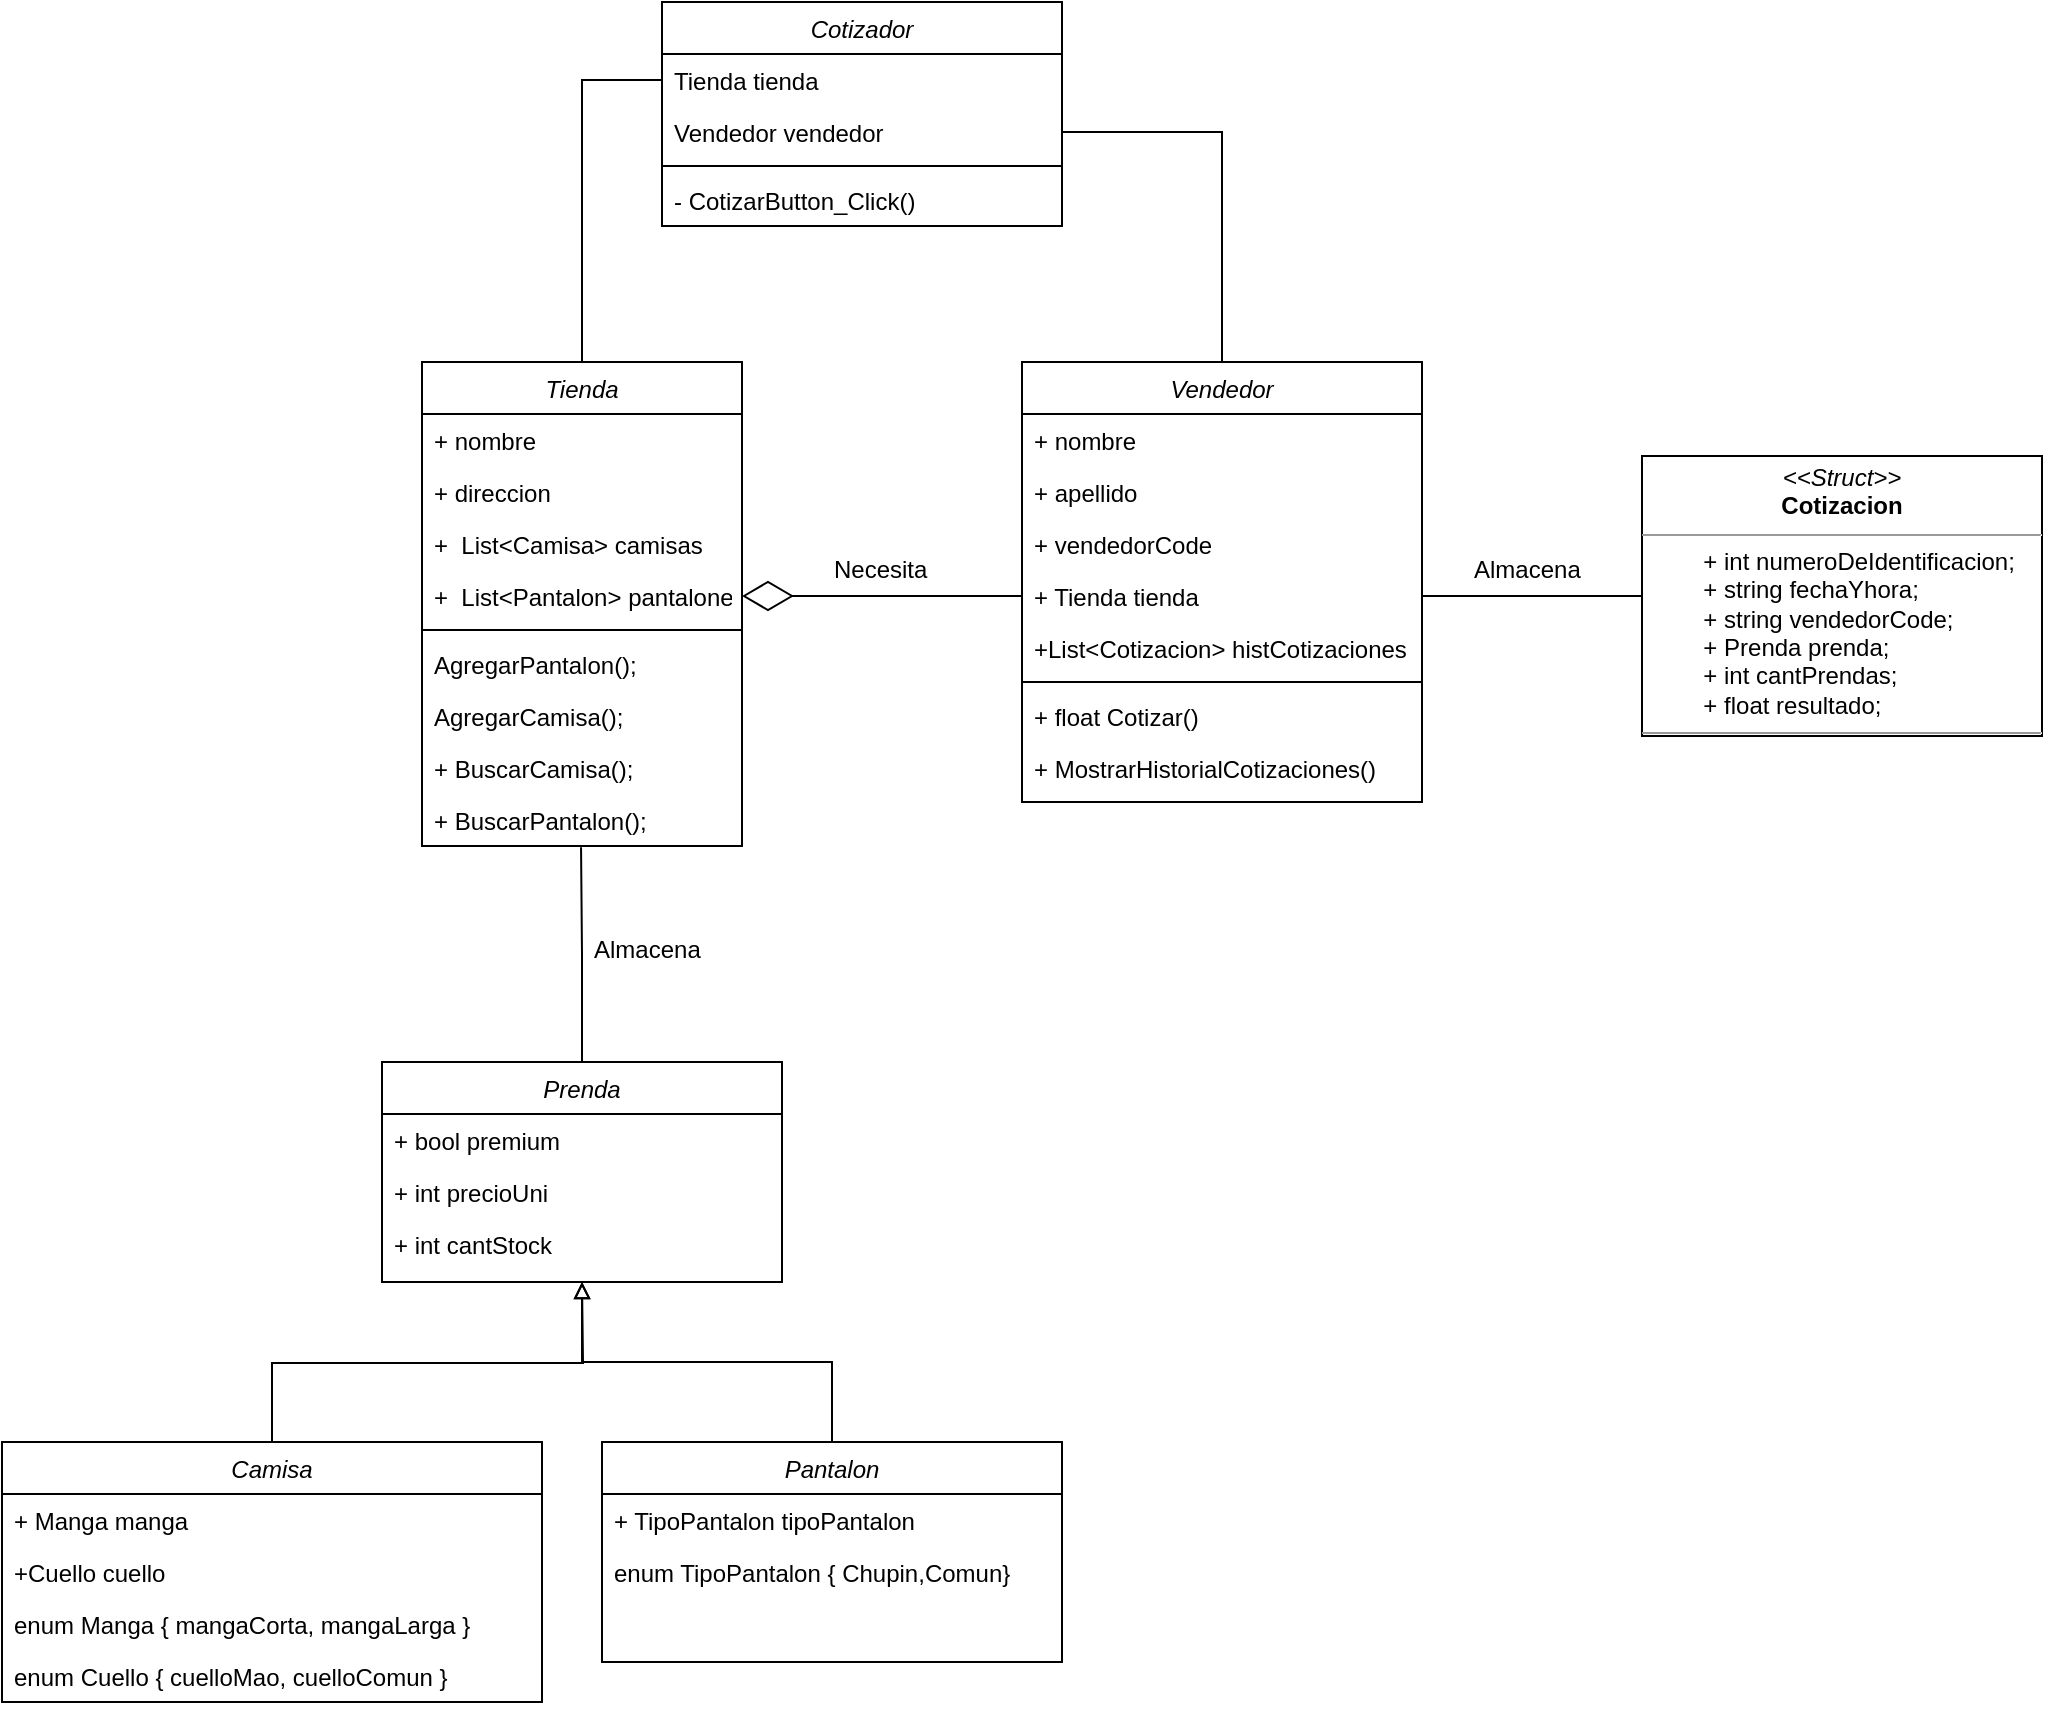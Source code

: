 <mxfile version="20.8.5" type="device"><diagram id="C5RBs43oDa-KdzZeNtuy" name="Page-1"><mxGraphModel dx="2401" dy="885" grid="1" gridSize="10" guides="1" tooltips="1" connect="1" arrows="1" fold="1" page="1" pageScale="1" pageWidth="827" pageHeight="1169" math="0" shadow="0"><root><mxCell id="WIyWlLk6GJQsqaUBKTNV-0"/><mxCell id="WIyWlLk6GJQsqaUBKTNV-1" parent="WIyWlLk6GJQsqaUBKTNV-0"/><mxCell id="DUalq3_HGIYxqE2I8U9V-75" style="edgeStyle=orthogonalEdgeStyle;rounded=0;orthogonalLoop=1;jettySize=auto;html=1;exitX=0.5;exitY=0;exitDx=0;exitDy=0;entryX=0;entryY=0.5;entryDx=0;entryDy=0;startArrow=none;startFill=0;endArrow=none;endFill=0;endSize=23;" edge="1" parent="WIyWlLk6GJQsqaUBKTNV-1" source="zkfFHV4jXpPFQw0GAbJ--0" target="DUalq3_HGIYxqE2I8U9V-63"><mxGeometry relative="1" as="geometry"/></mxCell><mxCell id="zkfFHV4jXpPFQw0GAbJ--0" value="Tienda" style="swimlane;fontStyle=2;align=center;verticalAlign=top;childLayout=stackLayout;horizontal=1;startSize=26;horizontalStack=0;resizeParent=1;resizeLast=0;collapsible=1;marginBottom=0;rounded=0;shadow=0;strokeWidth=1;" parent="WIyWlLk6GJQsqaUBKTNV-1" vertex="1"><mxGeometry x="40" y="390" width="160" height="242" as="geometry"><mxRectangle x="230" y="140" width="160" height="26" as="alternateBounds"/></mxGeometry></mxCell><mxCell id="zkfFHV4jXpPFQw0GAbJ--1" value="+ nombre" style="text;align=left;verticalAlign=top;spacingLeft=4;spacingRight=4;overflow=hidden;rotatable=0;points=[[0,0.5],[1,0.5]];portConstraint=eastwest;" parent="zkfFHV4jXpPFQw0GAbJ--0" vertex="1"><mxGeometry y="26" width="160" height="26" as="geometry"/></mxCell><mxCell id="zkfFHV4jXpPFQw0GAbJ--2" value="+ direccion" style="text;align=left;verticalAlign=top;spacingLeft=4;spacingRight=4;overflow=hidden;rotatable=0;points=[[0,0.5],[1,0.5]];portConstraint=eastwest;rounded=0;shadow=0;html=0;" parent="zkfFHV4jXpPFQw0GAbJ--0" vertex="1"><mxGeometry y="52" width="160" height="26" as="geometry"/></mxCell><mxCell id="zkfFHV4jXpPFQw0GAbJ--3" value="+  List&lt;Camisa&gt; camisas" style="text;align=left;verticalAlign=top;spacingLeft=4;spacingRight=4;overflow=hidden;rotatable=0;points=[[0,0.5],[1,0.5]];portConstraint=eastwest;rounded=0;shadow=0;html=0;" parent="zkfFHV4jXpPFQw0GAbJ--0" vertex="1"><mxGeometry y="78" width="160" height="26" as="geometry"/></mxCell><mxCell id="DUalq3_HGIYxqE2I8U9V-0" value="+  List&lt;Pantalon&gt; pantalones" style="text;align=left;verticalAlign=top;spacingLeft=4;spacingRight=4;overflow=hidden;rotatable=0;points=[[0,0.5],[1,0.5]];portConstraint=eastwest;rounded=0;shadow=0;html=0;" vertex="1" parent="zkfFHV4jXpPFQw0GAbJ--0"><mxGeometry y="104" width="160" height="26" as="geometry"/></mxCell><mxCell id="zkfFHV4jXpPFQw0GAbJ--4" value="" style="line;html=1;strokeWidth=1;align=left;verticalAlign=middle;spacingTop=-1;spacingLeft=3;spacingRight=3;rotatable=0;labelPosition=right;points=[];portConstraint=eastwest;" parent="zkfFHV4jXpPFQw0GAbJ--0" vertex="1"><mxGeometry y="130" width="160" height="8" as="geometry"/></mxCell><mxCell id="zkfFHV4jXpPFQw0GAbJ--5" value="AgregarPantalon();" style="text;align=left;verticalAlign=top;spacingLeft=4;spacingRight=4;overflow=hidden;rotatable=0;points=[[0,0.5],[1,0.5]];portConstraint=eastwest;" parent="zkfFHV4jXpPFQw0GAbJ--0" vertex="1"><mxGeometry y="138" width="160" height="26" as="geometry"/></mxCell><mxCell id="DUalq3_HGIYxqE2I8U9V-2" value="AgregarCamisa();" style="text;align=left;verticalAlign=top;spacingLeft=4;spacingRight=4;overflow=hidden;rotatable=0;points=[[0,0.5],[1,0.5]];portConstraint=eastwest;" vertex="1" parent="zkfFHV4jXpPFQw0GAbJ--0"><mxGeometry y="164" width="160" height="26" as="geometry"/></mxCell><mxCell id="DUalq3_HGIYxqE2I8U9V-3" value="+ BuscarCamisa();" style="text;align=left;verticalAlign=top;spacingLeft=4;spacingRight=4;overflow=hidden;rotatable=0;points=[[0,0.5],[1,0.5]];portConstraint=eastwest;" vertex="1" parent="zkfFHV4jXpPFQw0GAbJ--0"><mxGeometry y="190" width="160" height="26" as="geometry"/></mxCell><mxCell id="DUalq3_HGIYxqE2I8U9V-4" value="+ BuscarPantalon();" style="text;align=left;verticalAlign=top;spacingLeft=4;spacingRight=4;overflow=hidden;rotatable=0;points=[[0,0.5],[1,0.5]];portConstraint=eastwest;" vertex="1" parent="zkfFHV4jXpPFQw0GAbJ--0"><mxGeometry y="216" width="160" height="26" as="geometry"/></mxCell><mxCell id="DUalq3_HGIYxqE2I8U9V-76" style="edgeStyle=orthogonalEdgeStyle;rounded=0;orthogonalLoop=1;jettySize=auto;html=1;exitX=0.5;exitY=0;exitDx=0;exitDy=0;entryX=1;entryY=0.5;entryDx=0;entryDy=0;startArrow=none;startFill=0;endArrow=none;endFill=0;endSize=23;" edge="1" parent="WIyWlLk6GJQsqaUBKTNV-1" source="DUalq3_HGIYxqE2I8U9V-5" target="DUalq3_HGIYxqE2I8U9V-64"><mxGeometry relative="1" as="geometry"/></mxCell><mxCell id="DUalq3_HGIYxqE2I8U9V-5" value="Vendedor" style="swimlane;fontStyle=2;align=center;verticalAlign=top;childLayout=stackLayout;horizontal=1;startSize=26;horizontalStack=0;resizeParent=1;resizeLast=0;collapsible=1;marginBottom=0;rounded=0;shadow=0;strokeWidth=1;" vertex="1" parent="WIyWlLk6GJQsqaUBKTNV-1"><mxGeometry x="340" y="390" width="200" height="220" as="geometry"><mxRectangle x="230" y="140" width="160" height="26" as="alternateBounds"/></mxGeometry></mxCell><mxCell id="DUalq3_HGIYxqE2I8U9V-6" value="+ nombre" style="text;align=left;verticalAlign=top;spacingLeft=4;spacingRight=4;overflow=hidden;rotatable=0;points=[[0,0.5],[1,0.5]];portConstraint=eastwest;" vertex="1" parent="DUalq3_HGIYxqE2I8U9V-5"><mxGeometry y="26" width="200" height="26" as="geometry"/></mxCell><mxCell id="DUalq3_HGIYxqE2I8U9V-7" value="+ apellido" style="text;align=left;verticalAlign=top;spacingLeft=4;spacingRight=4;overflow=hidden;rotatable=0;points=[[0,0.5],[1,0.5]];portConstraint=eastwest;rounded=0;shadow=0;html=0;" vertex="1" parent="DUalq3_HGIYxqE2I8U9V-5"><mxGeometry y="52" width="200" height="26" as="geometry"/></mxCell><mxCell id="DUalq3_HGIYxqE2I8U9V-8" value="+ vendedorCode" style="text;align=left;verticalAlign=top;spacingLeft=4;spacingRight=4;overflow=hidden;rotatable=0;points=[[0,0.5],[1,0.5]];portConstraint=eastwest;rounded=0;shadow=0;html=0;" vertex="1" parent="DUalq3_HGIYxqE2I8U9V-5"><mxGeometry y="78" width="200" height="26" as="geometry"/></mxCell><mxCell id="DUalq3_HGIYxqE2I8U9V-9" value="+ Tienda tienda" style="text;align=left;verticalAlign=top;spacingLeft=4;spacingRight=4;overflow=hidden;rotatable=0;points=[[0,0.5],[1,0.5]];portConstraint=eastwest;rounded=0;shadow=0;html=0;" vertex="1" parent="DUalq3_HGIYxqE2I8U9V-5"><mxGeometry y="104" width="200" height="26" as="geometry"/></mxCell><mxCell id="DUalq3_HGIYxqE2I8U9V-15" value="+List&lt;Cotizacion&gt; histCotizaciones" style="text;align=left;verticalAlign=top;spacingLeft=4;spacingRight=4;overflow=hidden;rotatable=0;points=[[0,0.5],[1,0.5]];portConstraint=eastwest;rounded=0;shadow=0;html=0;" vertex="1" parent="DUalq3_HGIYxqE2I8U9V-5"><mxGeometry y="130" width="200" height="26" as="geometry"/></mxCell><mxCell id="DUalq3_HGIYxqE2I8U9V-10" value="" style="line;html=1;strokeWidth=1;align=left;verticalAlign=middle;spacingTop=-1;spacingLeft=3;spacingRight=3;rotatable=0;labelPosition=right;points=[];portConstraint=eastwest;" vertex="1" parent="DUalq3_HGIYxqE2I8U9V-5"><mxGeometry y="156" width="200" height="8" as="geometry"/></mxCell><mxCell id="DUalq3_HGIYxqE2I8U9V-11" value="+ float Cotizar()" style="text;align=left;verticalAlign=top;spacingLeft=4;spacingRight=4;overflow=hidden;rotatable=0;points=[[0,0.5],[1,0.5]];portConstraint=eastwest;" vertex="1" parent="DUalq3_HGIYxqE2I8U9V-5"><mxGeometry y="164" width="200" height="26" as="geometry"/></mxCell><mxCell id="DUalq3_HGIYxqE2I8U9V-12" value="+ MostrarHistorialCotizaciones()" style="text;align=left;verticalAlign=top;spacingLeft=4;spacingRight=4;overflow=hidden;rotatable=0;points=[[0,0.5],[1,0.5]];portConstraint=eastwest;" vertex="1" parent="DUalq3_HGIYxqE2I8U9V-5"><mxGeometry y="190" width="200" height="26" as="geometry"/></mxCell><mxCell id="DUalq3_HGIYxqE2I8U9V-32" value="&lt;p style=&quot;margin:0px;margin-top:4px;text-align:center;&quot;&gt;&lt;i&gt;&amp;lt;&amp;lt;Struct&amp;gt;&amp;gt;&lt;/i&gt;&lt;br&gt;&lt;b&gt;Cotizacion&lt;/b&gt;&lt;/p&gt;&lt;hr size=&quot;1&quot;&gt;&lt;p style=&quot;margin:0px;margin-left:4px;&quot;&gt;&amp;nbsp;&lt;span style=&quot;white-space: pre;&quot;&gt;&#9;&lt;/span&gt;+ int numeroDeIdentificacion;&lt;/p&gt;&lt;p style=&quot;margin:0px;margin-left:4px;&quot;&gt;&amp;nbsp; &amp;nbsp; &amp;nbsp; &amp;nbsp; + string fechaYhora;&lt;/p&gt;&lt;p style=&quot;margin:0px;margin-left:4px;&quot;&gt;&amp;nbsp; &amp;nbsp; &amp;nbsp; &amp;nbsp; + string vendedorCode;&lt;/p&gt;&lt;p style=&quot;margin:0px;margin-left:4px;&quot;&gt;&amp;nbsp; &amp;nbsp; &amp;nbsp; &amp;nbsp; + Prenda prenda;&lt;/p&gt;&lt;p style=&quot;margin:0px;margin-left:4px;&quot;&gt;&amp;nbsp; &amp;nbsp; &amp;nbsp; &amp;nbsp; + int cantPrendas;&lt;/p&gt;&lt;p style=&quot;margin:0px;margin-left:4px;&quot;&gt;&amp;nbsp; &amp;nbsp; &amp;nbsp; &amp;nbsp; + float resultado;&lt;/p&gt;&lt;hr size=&quot;1&quot;&gt;&lt;p style=&quot;margin:0px;margin-left:4px;&quot;&gt;&lt;br&gt;&lt;/p&gt;" style="verticalAlign=top;align=left;overflow=fill;fontSize=12;fontFamily=Helvetica;html=1;" vertex="1" parent="WIyWlLk6GJQsqaUBKTNV-1"><mxGeometry x="650" y="437" width="200" height="140" as="geometry"/></mxCell><mxCell id="DUalq3_HGIYxqE2I8U9V-56" style="edgeStyle=orthogonalEdgeStyle;rounded=0;orthogonalLoop=1;jettySize=auto;html=1;exitX=0.5;exitY=0;exitDx=0;exitDy=0;entryX=0.497;entryY=1.022;entryDx=0;entryDy=0;entryPerimeter=0;endArrow=none;endFill=0;" edge="1" parent="WIyWlLk6GJQsqaUBKTNV-1" source="DUalq3_HGIYxqE2I8U9V-33" target="DUalq3_HGIYxqE2I8U9V-4"><mxGeometry relative="1" as="geometry"/></mxCell><mxCell id="DUalq3_HGIYxqE2I8U9V-33" value="Prenda" style="swimlane;fontStyle=2;align=center;verticalAlign=top;childLayout=stackLayout;horizontal=1;startSize=26;horizontalStack=0;resizeParent=1;resizeLast=0;collapsible=1;marginBottom=0;rounded=0;shadow=0;strokeWidth=1;" vertex="1" parent="WIyWlLk6GJQsqaUBKTNV-1"><mxGeometry x="20" y="740" width="200" height="110" as="geometry"><mxRectangle x="230" y="140" width="160" height="26" as="alternateBounds"/></mxGeometry></mxCell><mxCell id="DUalq3_HGIYxqE2I8U9V-34" value="+ bool premium" style="text;align=left;verticalAlign=top;spacingLeft=4;spacingRight=4;overflow=hidden;rotatable=0;points=[[0,0.5],[1,0.5]];portConstraint=eastwest;" vertex="1" parent="DUalq3_HGIYxqE2I8U9V-33"><mxGeometry y="26" width="200" height="26" as="geometry"/></mxCell><mxCell id="DUalq3_HGIYxqE2I8U9V-35" value="+ int precioUni" style="text;align=left;verticalAlign=top;spacingLeft=4;spacingRight=4;overflow=hidden;rotatable=0;points=[[0,0.5],[1,0.5]];portConstraint=eastwest;rounded=0;shadow=0;html=0;" vertex="1" parent="DUalq3_HGIYxqE2I8U9V-33"><mxGeometry y="52" width="200" height="26" as="geometry"/></mxCell><mxCell id="DUalq3_HGIYxqE2I8U9V-36" value="+ int cantStock" style="text;align=left;verticalAlign=top;spacingLeft=4;spacingRight=4;overflow=hidden;rotatable=0;points=[[0,0.5],[1,0.5]];portConstraint=eastwest;rounded=0;shadow=0;html=0;" vertex="1" parent="DUalq3_HGIYxqE2I8U9V-33"><mxGeometry y="78" width="200" height="26" as="geometry"/></mxCell><mxCell id="DUalq3_HGIYxqE2I8U9V-52" style="edgeStyle=orthogonalEdgeStyle;rounded=0;orthogonalLoop=1;jettySize=auto;html=1;exitX=0.5;exitY=0;exitDx=0;exitDy=0;endArrow=block;endFill=0;" edge="1" parent="WIyWlLk6GJQsqaUBKTNV-1" source="DUalq3_HGIYxqE2I8U9V-42"><mxGeometry relative="1" as="geometry"><mxPoint x="120" y="850" as="targetPoint"/></mxGeometry></mxCell><mxCell id="DUalq3_HGIYxqE2I8U9V-42" value="Camisa" style="swimlane;fontStyle=2;align=center;verticalAlign=top;childLayout=stackLayout;horizontal=1;startSize=26;horizontalStack=0;resizeParent=1;resizeLast=0;collapsible=1;marginBottom=0;rounded=0;shadow=0;strokeWidth=1;" vertex="1" parent="WIyWlLk6GJQsqaUBKTNV-1"><mxGeometry x="-170" y="930" width="270" height="130" as="geometry"><mxRectangle x="230" y="140" width="160" height="26" as="alternateBounds"/></mxGeometry></mxCell><mxCell id="DUalq3_HGIYxqE2I8U9V-43" value="+ Manga manga" style="text;align=left;verticalAlign=top;spacingLeft=4;spacingRight=4;overflow=hidden;rotatable=0;points=[[0,0.5],[1,0.5]];portConstraint=eastwest;" vertex="1" parent="DUalq3_HGIYxqE2I8U9V-42"><mxGeometry y="26" width="270" height="26" as="geometry"/></mxCell><mxCell id="DUalq3_HGIYxqE2I8U9V-44" value="+Cuello cuello" style="text;align=left;verticalAlign=top;spacingLeft=4;spacingRight=4;overflow=hidden;rotatable=0;points=[[0,0.5],[1,0.5]];portConstraint=eastwest;rounded=0;shadow=0;html=0;" vertex="1" parent="DUalq3_HGIYxqE2I8U9V-42"><mxGeometry y="52" width="270" height="26" as="geometry"/></mxCell><mxCell id="DUalq3_HGIYxqE2I8U9V-45" value="enum Manga { mangaCorta, mangaLarga }" style="text;align=left;verticalAlign=top;spacingLeft=4;spacingRight=4;overflow=hidden;rotatable=0;points=[[0,0.5],[1,0.5]];portConstraint=eastwest;rounded=0;shadow=0;html=0;" vertex="1" parent="DUalq3_HGIYxqE2I8U9V-42"><mxGeometry y="78" width="270" height="26" as="geometry"/></mxCell><mxCell id="DUalq3_HGIYxqE2I8U9V-50" value="enum Cuello { cuelloMao, cuelloComun }" style="text;align=left;verticalAlign=top;spacingLeft=4;spacingRight=4;overflow=hidden;rotatable=0;points=[[0,0.5],[1,0.5]];portConstraint=eastwest;rounded=0;shadow=0;html=0;" vertex="1" parent="DUalq3_HGIYxqE2I8U9V-42"><mxGeometry y="104" width="270" height="26" as="geometry"/></mxCell><mxCell id="DUalq3_HGIYxqE2I8U9V-51" style="edgeStyle=orthogonalEdgeStyle;rounded=0;orthogonalLoop=1;jettySize=auto;html=1;exitX=0.5;exitY=0;exitDx=0;exitDy=0;entryX=0.5;entryY=1;entryDx=0;entryDy=0;endArrow=block;endFill=0;" edge="1" parent="WIyWlLk6GJQsqaUBKTNV-1" source="DUalq3_HGIYxqE2I8U9V-46" target="DUalq3_HGIYxqE2I8U9V-33"><mxGeometry relative="1" as="geometry"/></mxCell><mxCell id="DUalq3_HGIYxqE2I8U9V-46" value="Pantalon" style="swimlane;fontStyle=2;align=center;verticalAlign=top;childLayout=stackLayout;horizontal=1;startSize=26;horizontalStack=0;resizeParent=1;resizeLast=0;collapsible=1;marginBottom=0;rounded=0;shadow=0;strokeWidth=1;" vertex="1" parent="WIyWlLk6GJQsqaUBKTNV-1"><mxGeometry x="130" y="930" width="230" height="110" as="geometry"><mxRectangle x="230" y="140" width="160" height="26" as="alternateBounds"/></mxGeometry></mxCell><mxCell id="DUalq3_HGIYxqE2I8U9V-47" value="+ TipoPantalon tipoPantalon" style="text;align=left;verticalAlign=top;spacingLeft=4;spacingRight=4;overflow=hidden;rotatable=0;points=[[0,0.5],[1,0.5]];portConstraint=eastwest;" vertex="1" parent="DUalq3_HGIYxqE2I8U9V-46"><mxGeometry y="26" width="230" height="26" as="geometry"/></mxCell><mxCell id="DUalq3_HGIYxqE2I8U9V-48" value="enum TipoPantalon { Chupin,Comun}" style="text;align=left;verticalAlign=top;spacingLeft=4;spacingRight=4;overflow=hidden;rotatable=0;points=[[0,0.5],[1,0.5]];portConstraint=eastwest;rounded=0;shadow=0;html=0;" vertex="1" parent="DUalq3_HGIYxqE2I8U9V-46"><mxGeometry y="52" width="230" height="26" as="geometry"/></mxCell><mxCell id="DUalq3_HGIYxqE2I8U9V-54" style="edgeStyle=orthogonalEdgeStyle;rounded=0;orthogonalLoop=1;jettySize=auto;html=1;exitX=1;exitY=0.5;exitDx=0;exitDy=0;entryX=0;entryY=0.5;entryDx=0;entryDy=0;endArrow=none;endFill=0;" edge="1" parent="WIyWlLk6GJQsqaUBKTNV-1" source="DUalq3_HGIYxqE2I8U9V-9" target="DUalq3_HGIYxqE2I8U9V-32"><mxGeometry relative="1" as="geometry"/></mxCell><mxCell id="DUalq3_HGIYxqE2I8U9V-58" style="edgeStyle=orthogonalEdgeStyle;rounded=0;orthogonalLoop=1;jettySize=auto;html=1;exitX=0;exitY=0.5;exitDx=0;exitDy=0;entryX=1;entryY=0.5;entryDx=0;entryDy=0;startArrow=none;startFill=0;endArrow=diamondThin;endFill=0;endSize=23;" edge="1" parent="WIyWlLk6GJQsqaUBKTNV-1" source="DUalq3_HGIYxqE2I8U9V-9" target="DUalq3_HGIYxqE2I8U9V-0"><mxGeometry relative="1" as="geometry"/></mxCell><mxCell id="DUalq3_HGIYxqE2I8U9V-59" value="Necesita" style="text;strokeColor=none;fillColor=none;align=left;verticalAlign=top;spacingLeft=4;spacingRight=4;overflow=hidden;rotatable=0;points=[[0,0.5],[1,0.5]];portConstraint=eastwest;" vertex="1" parent="WIyWlLk6GJQsqaUBKTNV-1"><mxGeometry x="240" y="480" width="100" height="26" as="geometry"/></mxCell><mxCell id="DUalq3_HGIYxqE2I8U9V-60" value="Almacena" style="text;strokeColor=none;fillColor=none;align=left;verticalAlign=top;spacingLeft=4;spacingRight=4;overflow=hidden;rotatable=0;points=[[0,0.5],[1,0.5]];portConstraint=eastwest;" vertex="1" parent="WIyWlLk6GJQsqaUBKTNV-1"><mxGeometry x="560" y="480" width="70" height="26" as="geometry"/></mxCell><mxCell id="DUalq3_HGIYxqE2I8U9V-61" value="Almacena" style="text;strokeColor=none;fillColor=none;align=left;verticalAlign=top;spacingLeft=4;spacingRight=4;overflow=hidden;rotatable=0;points=[[0,0.5],[1,0.5]];portConstraint=eastwest;" vertex="1" parent="WIyWlLk6GJQsqaUBKTNV-1"><mxGeometry x="120" y="670" width="70" height="26" as="geometry"/></mxCell><mxCell id="DUalq3_HGIYxqE2I8U9V-62" value="Cotizador" style="swimlane;fontStyle=2;align=center;verticalAlign=top;childLayout=stackLayout;horizontal=1;startSize=26;horizontalStack=0;resizeParent=1;resizeLast=0;collapsible=1;marginBottom=0;rounded=0;shadow=0;strokeWidth=1;" vertex="1" parent="WIyWlLk6GJQsqaUBKTNV-1"><mxGeometry x="160" y="210" width="200" height="112" as="geometry"><mxRectangle x="230" y="140" width="160" height="26" as="alternateBounds"/></mxGeometry></mxCell><mxCell id="DUalq3_HGIYxqE2I8U9V-63" value="Tienda tienda" style="text;align=left;verticalAlign=top;spacingLeft=4;spacingRight=4;overflow=hidden;rotatable=0;points=[[0,0.5],[1,0.5]];portConstraint=eastwest;" vertex="1" parent="DUalq3_HGIYxqE2I8U9V-62"><mxGeometry y="26" width="200" height="26" as="geometry"/></mxCell><mxCell id="DUalq3_HGIYxqE2I8U9V-64" value="Vendedor vendedor" style="text;align=left;verticalAlign=top;spacingLeft=4;spacingRight=4;overflow=hidden;rotatable=0;points=[[0,0.5],[1,0.5]];portConstraint=eastwest;rounded=0;shadow=0;html=0;" vertex="1" parent="DUalq3_HGIYxqE2I8U9V-62"><mxGeometry y="52" width="200" height="26" as="geometry"/></mxCell><mxCell id="DUalq3_HGIYxqE2I8U9V-68" value="" style="line;html=1;strokeWidth=1;align=left;verticalAlign=middle;spacingTop=-1;spacingLeft=3;spacingRight=3;rotatable=0;labelPosition=right;points=[];portConstraint=eastwest;" vertex="1" parent="DUalq3_HGIYxqE2I8U9V-62"><mxGeometry y="78" width="200" height="8" as="geometry"/></mxCell><mxCell id="DUalq3_HGIYxqE2I8U9V-69" value="- CotizarButton_Click()" style="text;align=left;verticalAlign=top;spacingLeft=4;spacingRight=4;overflow=hidden;rotatable=0;points=[[0,0.5],[1,0.5]];portConstraint=eastwest;" vertex="1" parent="DUalq3_HGIYxqE2I8U9V-62"><mxGeometry y="86" width="200" height="26" as="geometry"/></mxCell></root></mxGraphModel></diagram></mxfile>